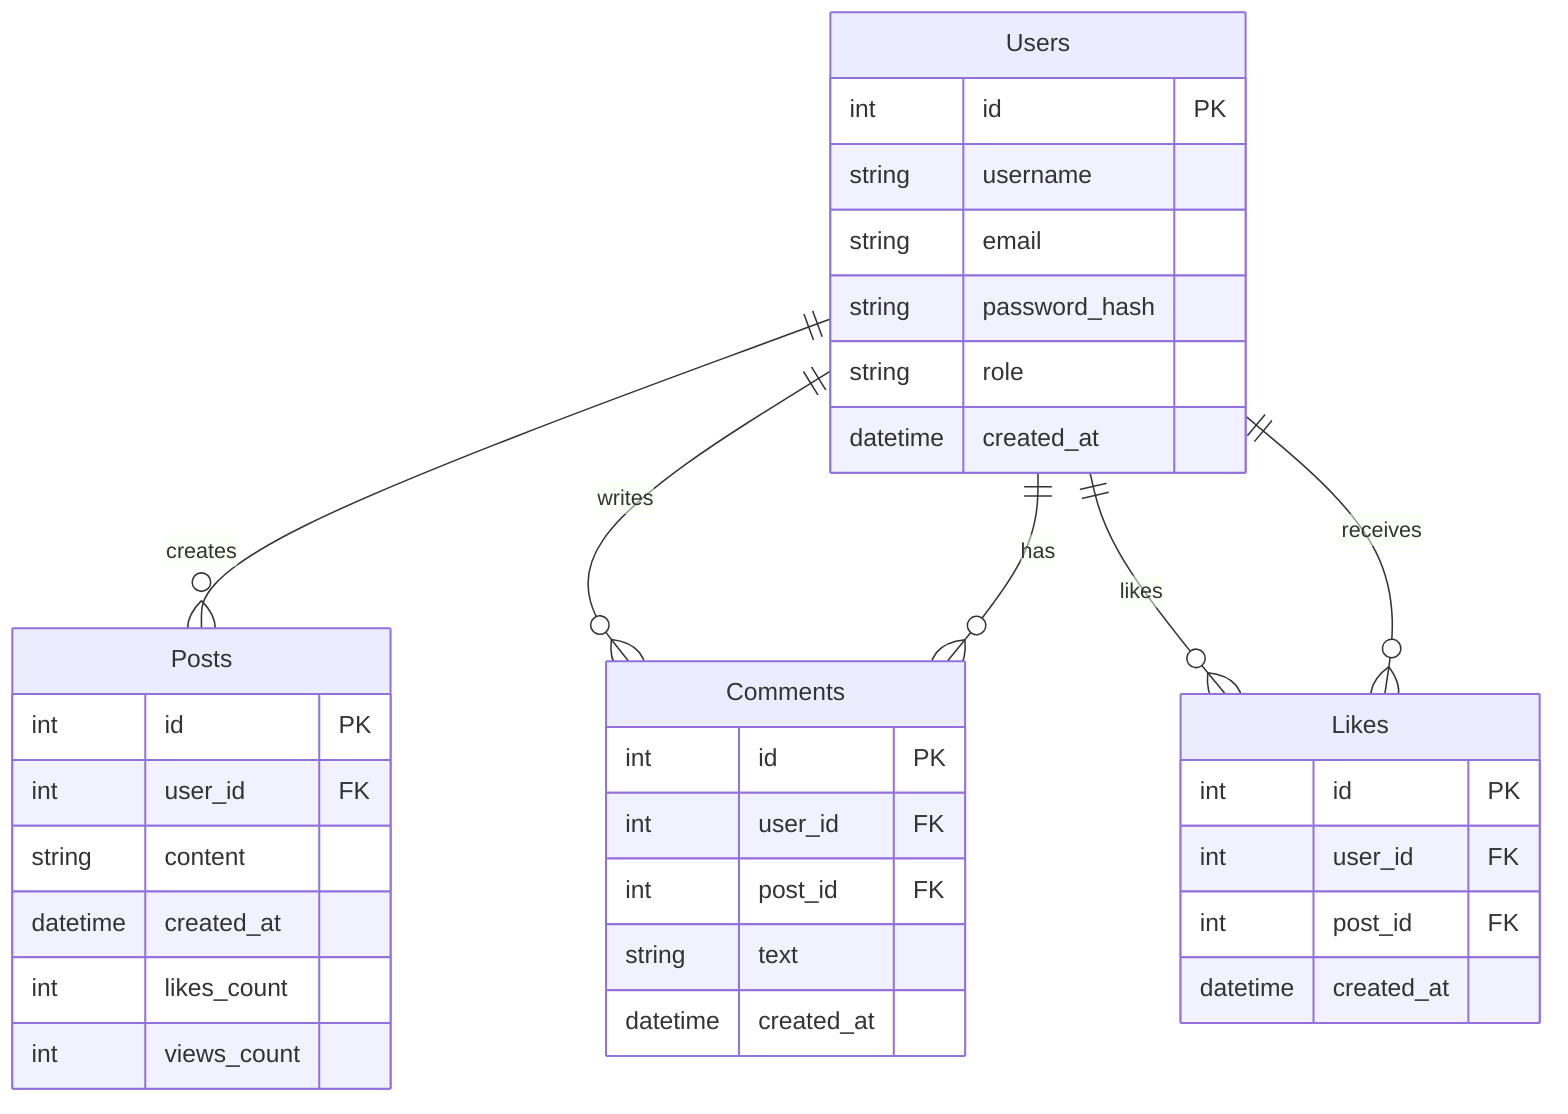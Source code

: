 erDiagram
    Users {
        int id PK
        string username
        string email
        string password_hash
        string role
        datetime created_at
    }
    Posts {
        int id PK
        int user_id FK
        string content
        datetime created_at
        int likes_count
        int views_count
    }
    Comments {
        int id PK
        int user_id FK
        int post_id FK
        string text
        datetime created_at
    }
    Likes {
        int id PK
        int user_id FK
        int post_id FK
        datetime created_at
    }
    Users ||--o{ Posts : "creates"
    Users ||--o{ Comments : "writes"
    Users ||--o{ Likes : "likes"
    Users ||--o{ Comments : "has"
    Users ||--o{ Likes : "receives"